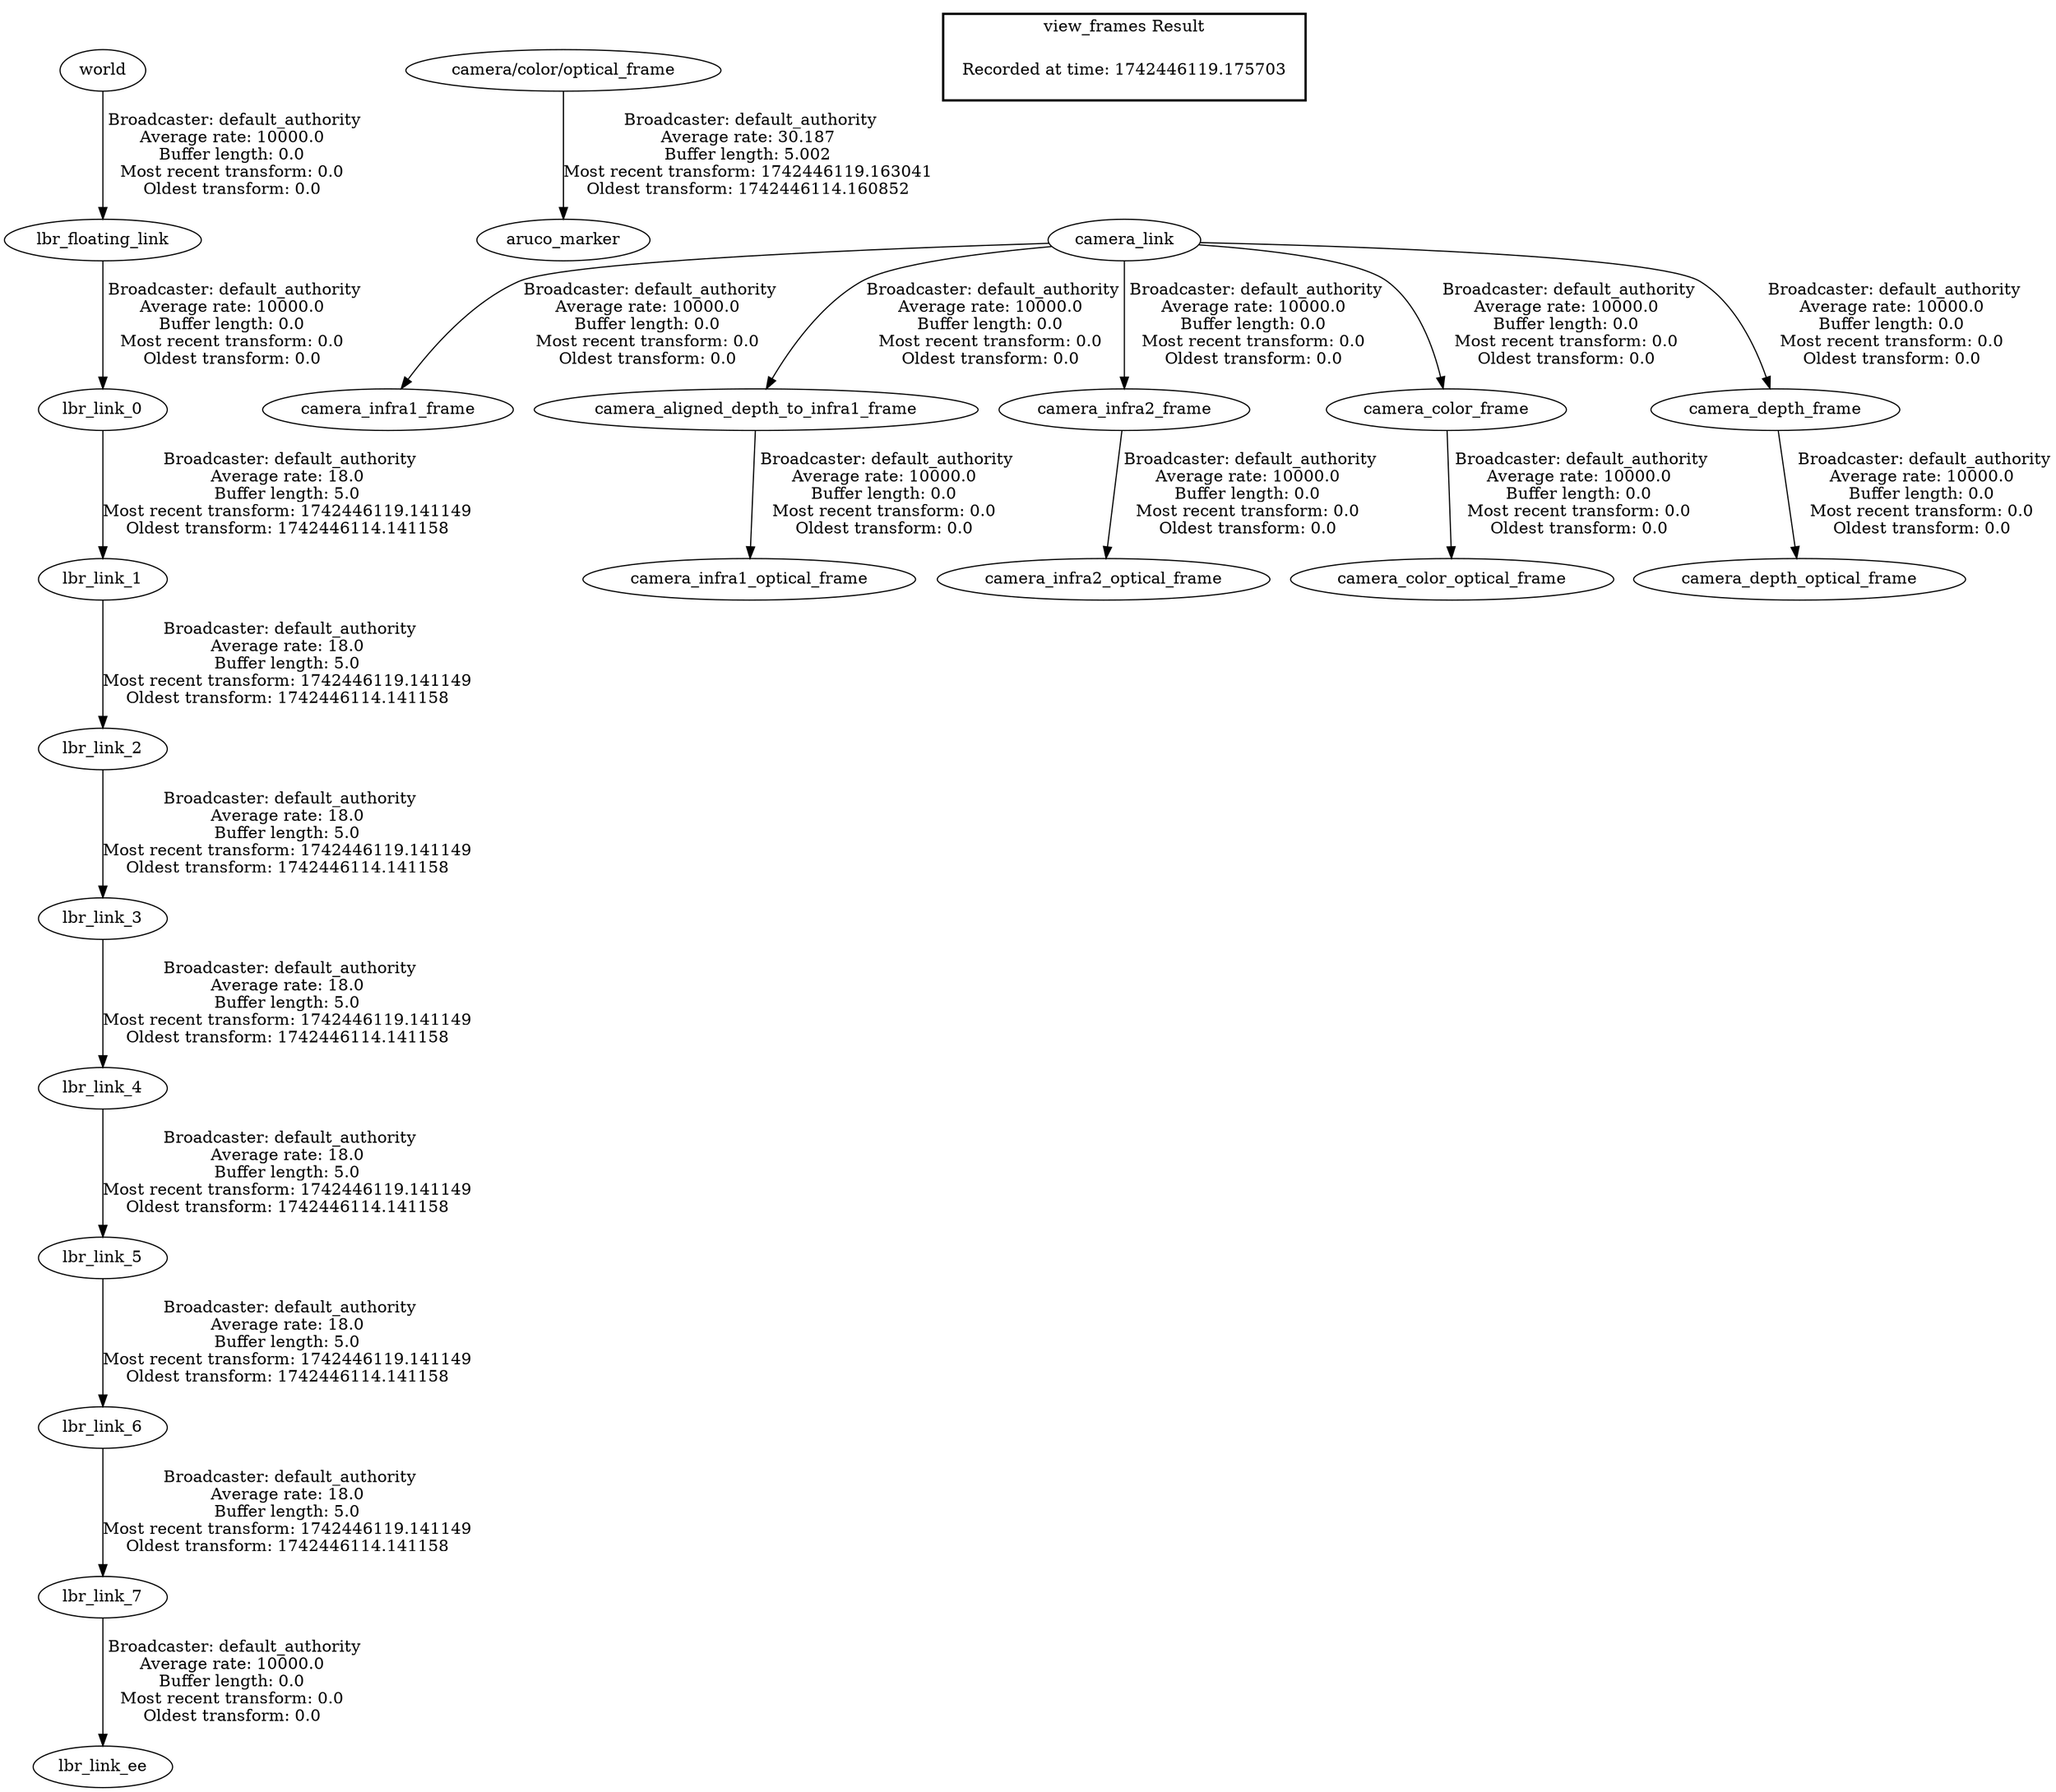 digraph G {
"lbr_link_0" -> "lbr_link_1"[label=" Broadcaster: default_authority\nAverage rate: 18.0\nBuffer length: 5.0\nMost recent transform: 1742446119.141149\nOldest transform: 1742446114.141158\n"];
"lbr_floating_link" -> "lbr_link_0"[label=" Broadcaster: default_authority\nAverage rate: 10000.0\nBuffer length: 0.0\nMost recent transform: 0.0\nOldest transform: 0.0\n"];
"lbr_link_1" -> "lbr_link_2"[label=" Broadcaster: default_authority\nAverage rate: 18.0\nBuffer length: 5.0\nMost recent transform: 1742446119.141149\nOldest transform: 1742446114.141158\n"];
"lbr_link_2" -> "lbr_link_3"[label=" Broadcaster: default_authority\nAverage rate: 18.0\nBuffer length: 5.0\nMost recent transform: 1742446119.141149\nOldest transform: 1742446114.141158\n"];
"lbr_link_3" -> "lbr_link_4"[label=" Broadcaster: default_authority\nAverage rate: 18.0\nBuffer length: 5.0\nMost recent transform: 1742446119.141149\nOldest transform: 1742446114.141158\n"];
"lbr_link_4" -> "lbr_link_5"[label=" Broadcaster: default_authority\nAverage rate: 18.0\nBuffer length: 5.0\nMost recent transform: 1742446119.141149\nOldest transform: 1742446114.141158\n"];
"lbr_link_5" -> "lbr_link_6"[label=" Broadcaster: default_authority\nAverage rate: 18.0\nBuffer length: 5.0\nMost recent transform: 1742446119.141149\nOldest transform: 1742446114.141158\n"];
"lbr_link_6" -> "lbr_link_7"[label=" Broadcaster: default_authority\nAverage rate: 18.0\nBuffer length: 5.0\nMost recent transform: 1742446119.141149\nOldest transform: 1742446114.141158\n"];
"world" -> "lbr_floating_link"[label=" Broadcaster: default_authority\nAverage rate: 10000.0\nBuffer length: 0.0\nMost recent transform: 0.0\nOldest transform: 0.0\n"];
"lbr_link_7" -> "lbr_link_ee"[label=" Broadcaster: default_authority\nAverage rate: 10000.0\nBuffer length: 0.0\nMost recent transform: 0.0\nOldest transform: 0.0\n"];
"camera/color/optical_frame" -> "aruco_marker"[label=" Broadcaster: default_authority\nAverage rate: 30.187\nBuffer length: 5.002\nMost recent transform: 1742446119.163041\nOldest transform: 1742446114.160852\n"];
"camera_link" -> "camera_infra1_frame"[label=" Broadcaster: default_authority\nAverage rate: 10000.0\nBuffer length: 0.0\nMost recent transform: 0.0\nOldest transform: 0.0\n"];
"camera_aligned_depth_to_infra1_frame" -> "camera_infra1_optical_frame"[label=" Broadcaster: default_authority\nAverage rate: 10000.0\nBuffer length: 0.0\nMost recent transform: 0.0\nOldest transform: 0.0\n"];
"camera_link" -> "camera_aligned_depth_to_infra1_frame"[label=" Broadcaster: default_authority\nAverage rate: 10000.0\nBuffer length: 0.0\nMost recent transform: 0.0\nOldest transform: 0.0\n"];
"camera_link" -> "camera_infra2_frame"[label=" Broadcaster: default_authority\nAverage rate: 10000.0\nBuffer length: 0.0\nMost recent transform: 0.0\nOldest transform: 0.0\n"];
"camera_infra2_frame" -> "camera_infra2_optical_frame"[label=" Broadcaster: default_authority\nAverage rate: 10000.0\nBuffer length: 0.0\nMost recent transform: 0.0\nOldest transform: 0.0\n"];
"camera_link" -> "camera_color_frame"[label=" Broadcaster: default_authority\nAverage rate: 10000.0\nBuffer length: 0.0\nMost recent transform: 0.0\nOldest transform: 0.0\n"];
"camera_color_frame" -> "camera_color_optical_frame"[label=" Broadcaster: default_authority\nAverage rate: 10000.0\nBuffer length: 0.0\nMost recent transform: 0.0\nOldest transform: 0.0\n"];
"camera_link" -> "camera_depth_frame"[label=" Broadcaster: default_authority\nAverage rate: 10000.0\nBuffer length: 0.0\nMost recent transform: 0.0\nOldest transform: 0.0\n"];
"camera_depth_frame" -> "camera_depth_optical_frame"[label=" Broadcaster: default_authority\nAverage rate: 10000.0\nBuffer length: 0.0\nMost recent transform: 0.0\nOldest transform: 0.0\n"];
edge [style=invis];
 subgraph cluster_legend { style=bold; color=black; label ="view_frames Result";
"Recorded at time: 1742446119.175703"[ shape=plaintext ] ;
}->"camera_link";
}